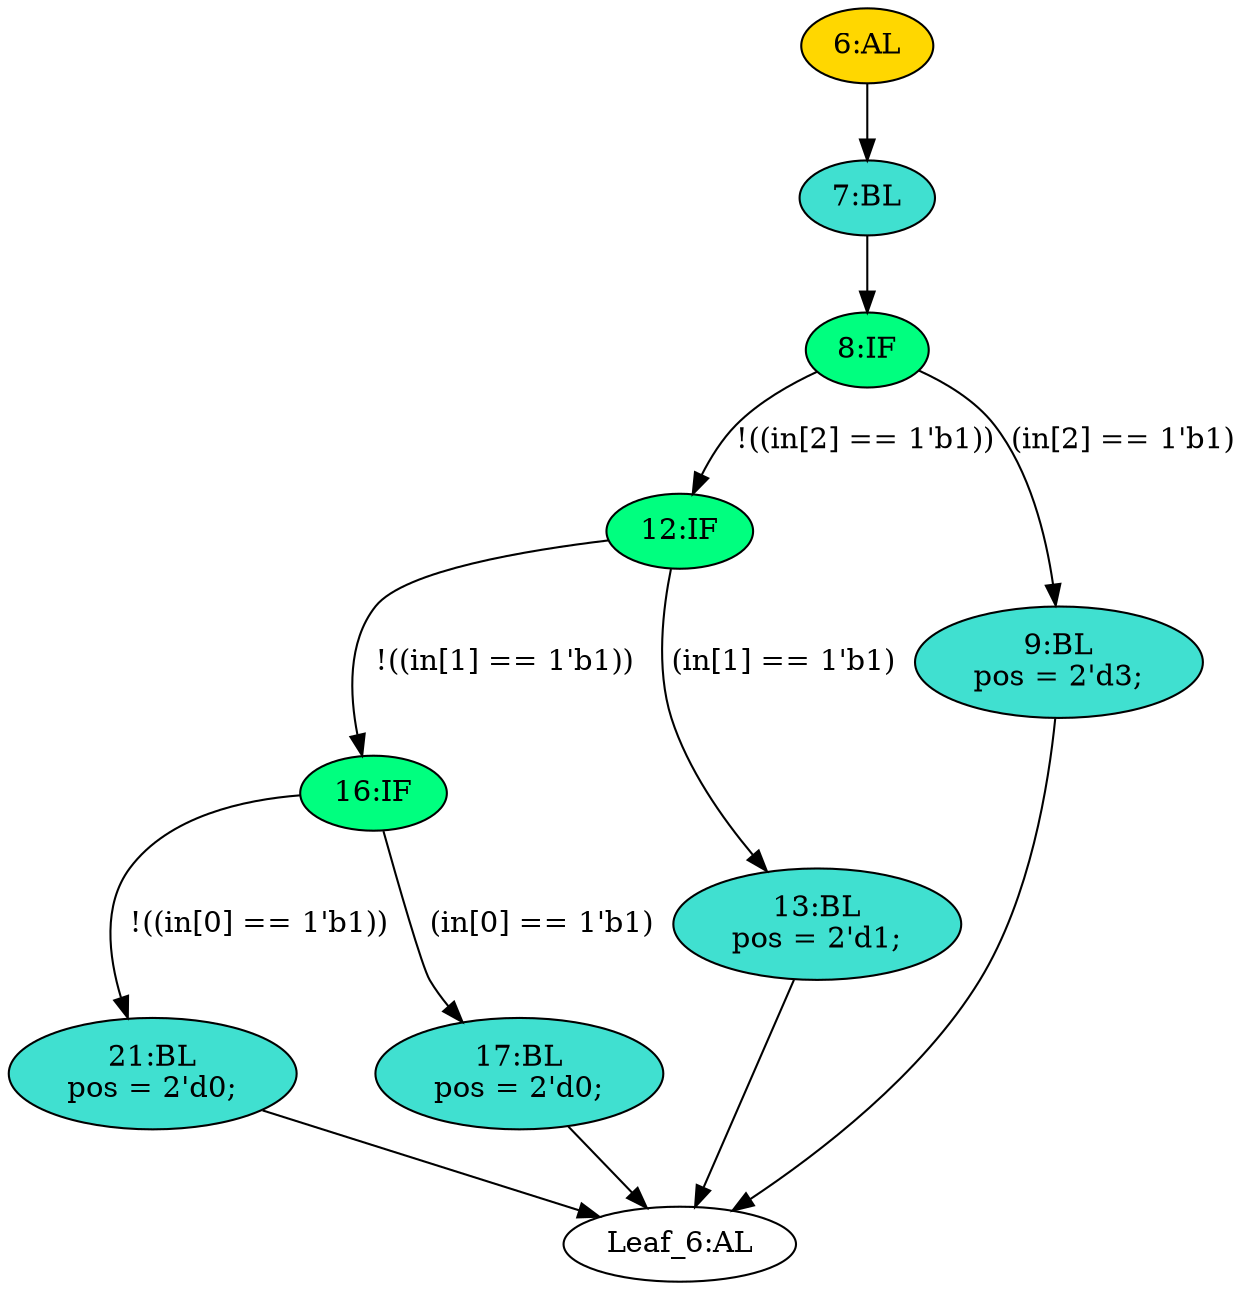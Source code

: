 strict digraph "compose( ,  )" {
	node [label="\N"];
	"16:IF"	[ast="<pyverilog.vparser.ast.IfStatement object at 0x7f0bac8e6ed0>",
		fillcolor=springgreen,
		label="16:IF",
		statements="[]",
		style=filled,
		typ=IfStatement];
	"21:BL"	[ast="<pyverilog.vparser.ast.Block object at 0x7f0bac8e6990>",
		fillcolor=turquoise,
		label="21:BL
pos = 2'd0;",
		statements="[<pyverilog.vparser.ast.BlockingSubstitution object at 0x7f0bac8e6390>]",
		style=filled,
		typ=Block];
	"16:IF" -> "21:BL"	[cond="['in']",
		label="!((in[0] == 1'b1))",
		lineno=16];
	"17:BL"	[ast="<pyverilog.vparser.ast.Block object at 0x7f0bac8fd650>",
		fillcolor=turquoise,
		label="17:BL
pos = 2'd0;",
		statements="[<pyverilog.vparser.ast.BlockingSubstitution object at 0x7f0bac8e6790>]",
		style=filled,
		typ=Block];
	"16:IF" -> "17:BL"	[cond="['in']",
		label="(in[0] == 1'b1)",
		lineno=16];
	"8:IF"	[ast="<pyverilog.vparser.ast.IfStatement object at 0x7f0bac896c10>",
		fillcolor=springgreen,
		label="8:IF",
		statements="[]",
		style=filled,
		typ=IfStatement];
	"12:IF"	[ast="<pyverilog.vparser.ast.IfStatement object at 0x7f0bac88ec10>",
		fillcolor=springgreen,
		label="12:IF",
		statements="[]",
		style=filled,
		typ=IfStatement];
	"8:IF" -> "12:IF"	[cond="['in']",
		label="!((in[2] == 1'b1))",
		lineno=8];
	"9:BL"	[ast="<pyverilog.vparser.ast.Block object at 0x7f0bac8f7090>",
		fillcolor=turquoise,
		label="9:BL
pos = 2'd3;",
		statements="[<pyverilog.vparser.ast.BlockingSubstitution object at 0x7f0bac8e3150>]",
		style=filled,
		typ=Block];
	"8:IF" -> "9:BL"	[cond="['in']",
		label="(in[2] == 1'b1)",
		lineno=8];
	"Leaf_6:AL"	[def_var="['pos']",
		label="Leaf_6:AL"];
	"21:BL" -> "Leaf_6:AL"	[cond="[]",
		lineno=None];
	"12:IF" -> "16:IF"	[cond="['in']",
		label="!((in[1] == 1'b1))",
		lineno=12];
	"13:BL"	[ast="<pyverilog.vparser.ast.Block object at 0x7f0bac8e3f10>",
		fillcolor=turquoise,
		label="13:BL
pos = 2'd1;",
		statements="[<pyverilog.vparser.ast.BlockingSubstitution object at 0x7f0bac88e510>]",
		style=filled,
		typ=Block];
	"12:IF" -> "13:BL"	[cond="['in']",
		label="(in[1] == 1'b1)",
		lineno=12];
	"17:BL" -> "Leaf_6:AL"	[cond="[]",
		lineno=None];
	"13:BL" -> "Leaf_6:AL"	[cond="[]",
		lineno=None];
	"6:AL"	[ast="<pyverilog.vparser.ast.Always object at 0x7f0bac975110>",
		clk_sens=False,
		fillcolor=gold,
		label="6:AL",
		sens="[]",
		statements="[]",
		style=filled,
		typ=Always,
		use_var="['in']"];
	"7:BL"	[ast="<pyverilog.vparser.ast.Block object at 0x7f0bac8ea090>",
		fillcolor=turquoise,
		label="7:BL",
		statements="[]",
		style=filled,
		typ=Block];
	"6:AL" -> "7:BL"	[cond="[]",
		lineno=None];
	"9:BL" -> "Leaf_6:AL"	[cond="[]",
		lineno=None];
	"7:BL" -> "8:IF"	[cond="[]",
		lineno=None];
}
